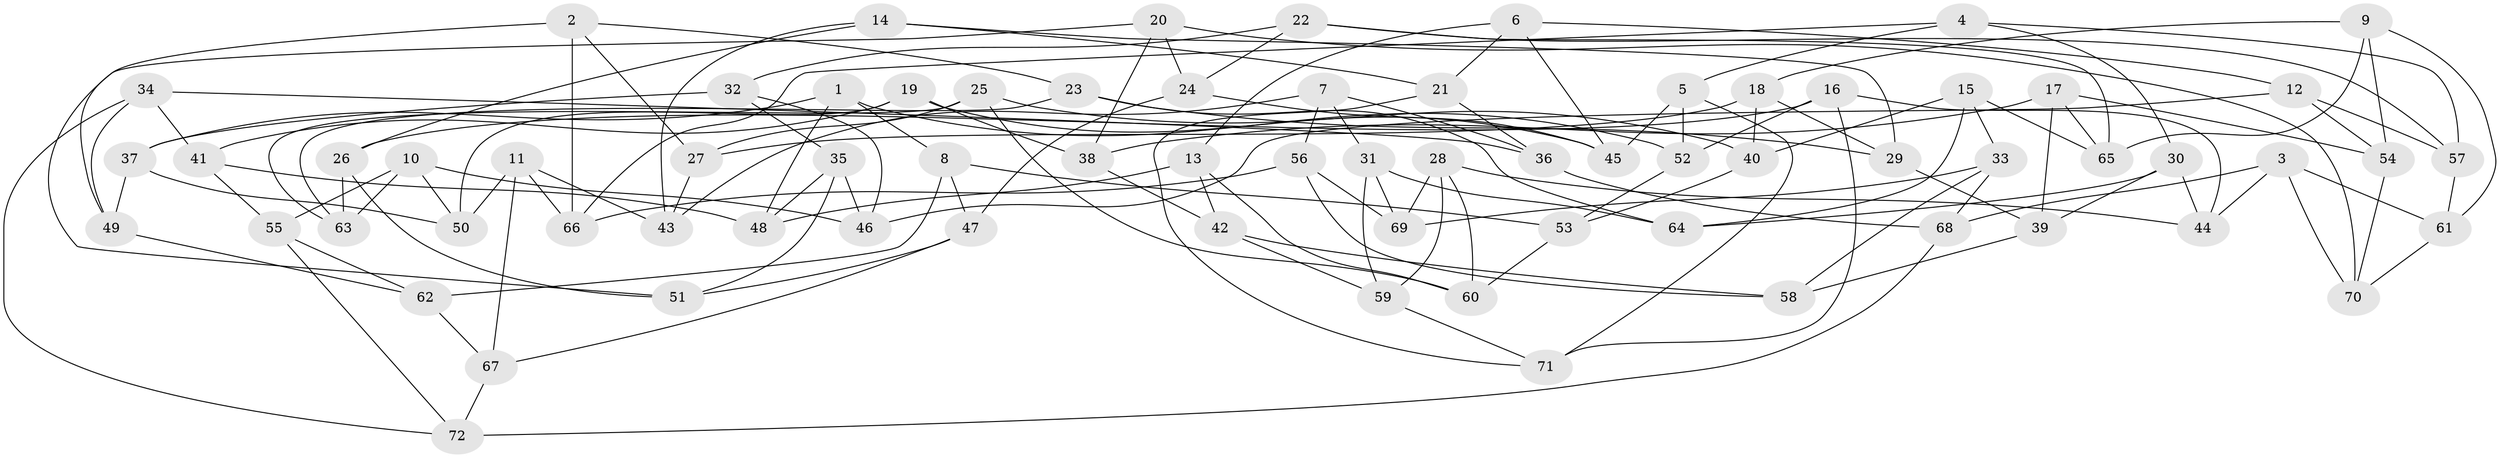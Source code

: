 // coarse degree distribution, {4: 0.627906976744186, 5: 0.20930232558139536, 3: 0.06976744186046512, 6: 0.046511627906976744, 8: 0.023255813953488372, 14: 0.023255813953488372}
// Generated by graph-tools (version 1.1) at 2025/01/03/04/25 22:01:00]
// undirected, 72 vertices, 144 edges
graph export_dot {
graph [start="1"]
  node [color=gray90,style=filled];
  1;
  2;
  3;
  4;
  5;
  6;
  7;
  8;
  9;
  10;
  11;
  12;
  13;
  14;
  15;
  16;
  17;
  18;
  19;
  20;
  21;
  22;
  23;
  24;
  25;
  26;
  27;
  28;
  29;
  30;
  31;
  32;
  33;
  34;
  35;
  36;
  37;
  38;
  39;
  40;
  41;
  42;
  43;
  44;
  45;
  46;
  47;
  48;
  49;
  50;
  51;
  52;
  53;
  54;
  55;
  56;
  57;
  58;
  59;
  60;
  61;
  62;
  63;
  64;
  65;
  66;
  67;
  68;
  69;
  70;
  71;
  72;
  1 -- 48;
  1 -- 37;
  1 -- 52;
  1 -- 8;
  2 -- 23;
  2 -- 27;
  2 -- 51;
  2 -- 66;
  3 -- 68;
  3 -- 61;
  3 -- 70;
  3 -- 44;
  4 -- 57;
  4 -- 5;
  4 -- 66;
  4 -- 30;
  5 -- 45;
  5 -- 52;
  5 -- 71;
  6 -- 21;
  6 -- 13;
  6 -- 12;
  6 -- 45;
  7 -- 36;
  7 -- 43;
  7 -- 56;
  7 -- 31;
  8 -- 47;
  8 -- 53;
  8 -- 62;
  9 -- 61;
  9 -- 54;
  9 -- 18;
  9 -- 65;
  10 -- 63;
  10 -- 46;
  10 -- 50;
  10 -- 55;
  11 -- 50;
  11 -- 66;
  11 -- 67;
  11 -- 43;
  12 -- 46;
  12 -- 54;
  12 -- 57;
  13 -- 48;
  13 -- 60;
  13 -- 42;
  14 -- 43;
  14 -- 21;
  14 -- 29;
  14 -- 26;
  15 -- 65;
  15 -- 33;
  15 -- 64;
  15 -- 40;
  16 -- 52;
  16 -- 44;
  16 -- 71;
  16 -- 26;
  17 -- 38;
  17 -- 65;
  17 -- 54;
  17 -- 39;
  18 -- 29;
  18 -- 27;
  18 -- 40;
  19 -- 41;
  19 -- 38;
  19 -- 50;
  19 -- 45;
  20 -- 38;
  20 -- 70;
  20 -- 49;
  20 -- 24;
  21 -- 36;
  21 -- 71;
  22 -- 24;
  22 -- 65;
  22 -- 32;
  22 -- 57;
  23 -- 29;
  23 -- 64;
  23 -- 63;
  24 -- 45;
  24 -- 47;
  25 -- 27;
  25 -- 60;
  25 -- 40;
  25 -- 63;
  26 -- 51;
  26 -- 63;
  27 -- 43;
  28 -- 59;
  28 -- 60;
  28 -- 44;
  28 -- 69;
  29 -- 39;
  30 -- 39;
  30 -- 64;
  30 -- 44;
  31 -- 64;
  31 -- 69;
  31 -- 59;
  32 -- 35;
  32 -- 46;
  32 -- 37;
  33 -- 58;
  33 -- 68;
  33 -- 69;
  34 -- 72;
  34 -- 49;
  34 -- 36;
  34 -- 41;
  35 -- 46;
  35 -- 51;
  35 -- 48;
  36 -- 68;
  37 -- 49;
  37 -- 50;
  38 -- 42;
  39 -- 58;
  40 -- 53;
  41 -- 55;
  41 -- 48;
  42 -- 58;
  42 -- 59;
  47 -- 51;
  47 -- 67;
  49 -- 62;
  52 -- 53;
  53 -- 60;
  54 -- 70;
  55 -- 62;
  55 -- 72;
  56 -- 69;
  56 -- 66;
  56 -- 58;
  57 -- 61;
  59 -- 71;
  61 -- 70;
  62 -- 67;
  67 -- 72;
  68 -- 72;
}
